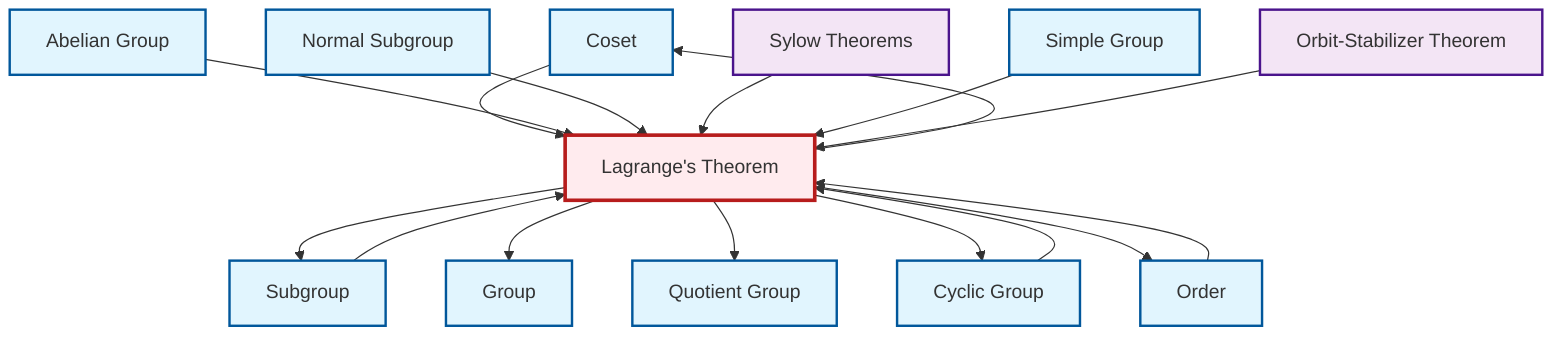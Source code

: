 graph TD
    classDef definition fill:#e1f5fe,stroke:#01579b,stroke-width:2px
    classDef theorem fill:#f3e5f5,stroke:#4a148c,stroke-width:2px
    classDef axiom fill:#fff3e0,stroke:#e65100,stroke-width:2px
    classDef example fill:#e8f5e9,stroke:#1b5e20,stroke-width:2px
    classDef current fill:#ffebee,stroke:#b71c1c,stroke-width:3px
    def-coset["Coset"]:::definition
    thm-orbit-stabilizer["Orbit-Stabilizer Theorem"]:::theorem
    def-cyclic-group["Cyclic Group"]:::definition
    def-group["Group"]:::definition
    def-quotient-group["Quotient Group"]:::definition
    def-abelian-group["Abelian Group"]:::definition
    thm-sylow["Sylow Theorems"]:::theorem
    def-simple-group["Simple Group"]:::definition
    def-order["Order"]:::definition
    def-normal-subgroup["Normal Subgroup"]:::definition
    thm-lagrange["Lagrange's Theorem"]:::theorem
    def-subgroup["Subgroup"]:::definition
    thm-lagrange --> def-subgroup
    def-coset --> thm-lagrange
    thm-lagrange --> def-group
    def-abelian-group --> thm-lagrange
    def-normal-subgroup --> thm-lagrange
    def-order --> thm-lagrange
    thm-lagrange --> def-coset
    thm-sylow --> thm-lagrange
    def-subgroup --> thm-lagrange
    def-cyclic-group --> thm-lagrange
    thm-lagrange --> def-quotient-group
    def-simple-group --> thm-lagrange
    thm-lagrange --> def-cyclic-group
    thm-lagrange --> def-order
    thm-orbit-stabilizer --> thm-lagrange
    class thm-lagrange current